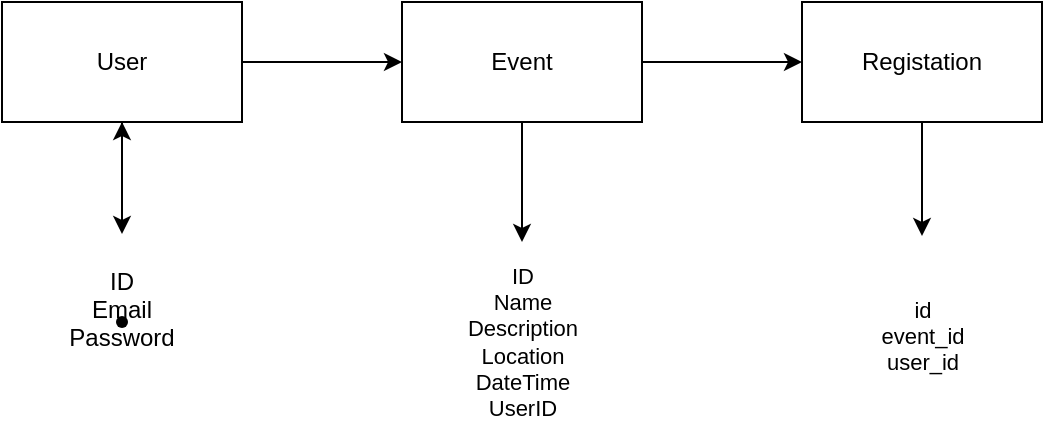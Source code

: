<mxfile>
    <diagram id="EJf0ZjcBWsQw6mSYgzlI" name="Page-1">
        <mxGraphModel dx="907" dy="399" grid="1" gridSize="10" guides="1" tooltips="1" connect="1" arrows="1" fold="1" page="1" pageScale="1" pageWidth="850" pageHeight="1100" math="0" shadow="0">
            <root>
                <mxCell id="0"/>
                <mxCell id="1" parent="0"/>
                <mxCell id="5" style="edgeStyle=none;html=1;exitX=1;exitY=0.5;exitDx=0;exitDy=0;entryX=0;entryY=0.5;entryDx=0;entryDy=0;" edge="1" parent="1" source="7" target="10">
                    <mxGeometry relative="1" as="geometry"/>
                </mxCell>
                <mxCell id="6" value="" style="edgeStyle=none;html=1;" edge="1" parent="1">
                    <mxGeometry relative="1" as="geometry">
                        <mxPoint x="220" y="96" as="sourcePoint"/>
                        <mxPoint x="220" y="196" as="targetPoint"/>
                    </mxGeometry>
                </mxCell>
                <mxCell id="7" value="User" style="rounded=0;whiteSpace=wrap;html=1;" vertex="1" parent="1">
                    <mxGeometry x="160" y="80" width="120" height="60" as="geometry"/>
                </mxCell>
                <mxCell id="8" style="edgeStyle=none;html=1;exitX=1;exitY=0.5;exitDx=0;exitDy=0;entryX=0;entryY=0.5;entryDx=0;entryDy=0;" edge="1" parent="1" source="10" target="12">
                    <mxGeometry relative="1" as="geometry"/>
                </mxCell>
                <mxCell id="9" value="ID&lt;br&gt;Name&lt;br&gt;Description&lt;br&gt;Location&lt;br&gt;DateTime&lt;br&gt;UserID" style="edgeStyle=none;html=1;" edge="1" parent="1">
                    <mxGeometry x="1" y="50" relative="1" as="geometry">
                        <mxPoint x="420" y="200" as="targetPoint"/>
                        <mxPoint x="-50" y="50" as="offset"/>
                        <mxPoint x="420" y="140" as="sourcePoint"/>
                    </mxGeometry>
                </mxCell>
                <mxCell id="10" value="Event" style="rounded=0;whiteSpace=wrap;html=1;" vertex="1" parent="1">
                    <mxGeometry x="360" y="80" width="120" height="60" as="geometry"/>
                </mxCell>
                <mxCell id="11" value="id&lt;br&gt;event_id&lt;br&gt;user_id" style="edgeStyle=none;html=1;" edge="1" parent="1">
                    <mxGeometry x="1" y="50" relative="1" as="geometry">
                        <mxPoint x="620" y="197" as="targetPoint"/>
                        <mxPoint x="-50" y="50" as="offset"/>
                        <mxPoint x="620" y="127" as="sourcePoint"/>
                    </mxGeometry>
                </mxCell>
                <mxCell id="12" value="Registation" style="rounded=0;whiteSpace=wrap;html=1;" vertex="1" parent="1">
                    <mxGeometry x="560" y="80" width="120" height="60" as="geometry"/>
                </mxCell>
                <mxCell id="14" value="" style="edgeStyle=none;html=1;" edge="1" parent="1" target="7">
                    <mxGeometry relative="1" as="geometry">
                        <mxPoint x="220" y="190" as="sourcePoint"/>
                    </mxGeometry>
                </mxCell>
                <mxCell id="13" value="ID&#10;Email&#10;Password&#10;" style="shape=waypoint;sketch=0;size=6;pointerEvents=1;points=[];fillColor=default;resizable=0;rotatable=0;perimeter=centerPerimeter;snapToPoint=1;rounded=0;" vertex="1" parent="1">
                    <mxGeometry x="210" y="230" width="20" height="20" as="geometry"/>
                </mxCell>
            </root>
        </mxGraphModel>
    </diagram>
</mxfile>